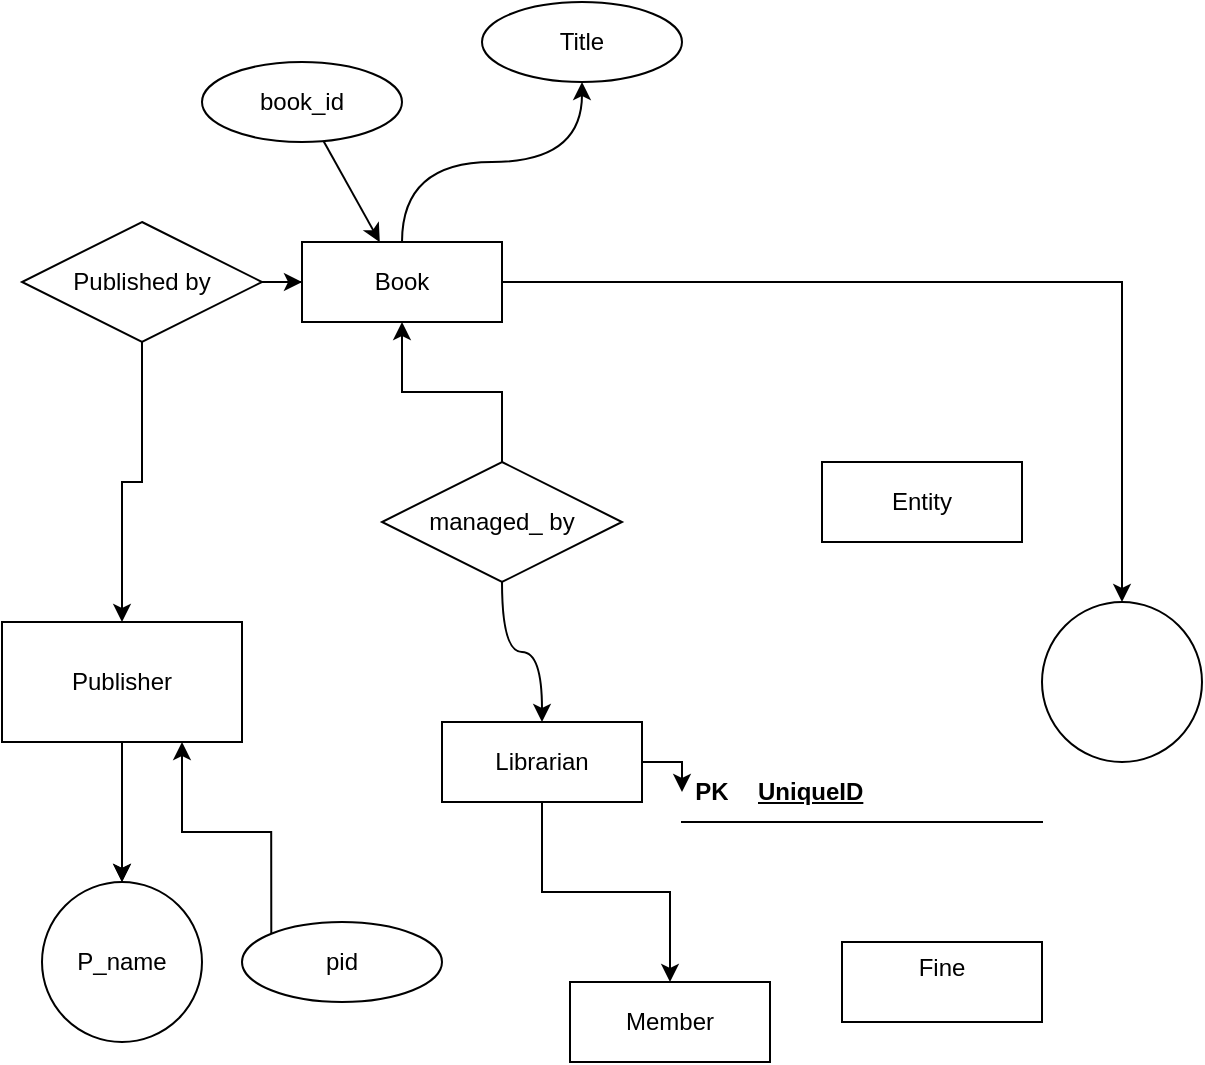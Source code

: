 <mxfile version="26.0.10">
  <diagram name="Page-1" id="YXp1oJwWRMi4c3kVjSs1">
    <mxGraphModel dx="1050" dy="1731" grid="1" gridSize="10" guides="1" tooltips="1" connect="1" arrows="1" fold="1" page="1" pageScale="1" pageWidth="827" pageHeight="1169" math="0" shadow="0">
      <root>
        <mxCell id="0" />
        <mxCell id="1" parent="0" />
        <mxCell id="Z83AcEnTEmYaqXhDOcuW-1" value="Entity" style="whiteSpace=wrap;html=1;align=center;" vertex="1" parent="1">
          <mxGeometry x="440" y="220" width="100" height="40" as="geometry" />
        </mxCell>
        <mxCell id="Z83AcEnTEmYaqXhDOcuW-9" value="" style="edgeStyle=orthogonalEdgeStyle;rounded=0;orthogonalLoop=1;jettySize=auto;html=1;" edge="1" parent="1" source="Z83AcEnTEmYaqXhDOcuW-2" target="Z83AcEnTEmYaqXhDOcuW-8">
          <mxGeometry relative="1" as="geometry" />
        </mxCell>
        <mxCell id="Z83AcEnTEmYaqXhDOcuW-11" value="" style="edgeStyle=orthogonalEdgeStyle;rounded=0;orthogonalLoop=1;jettySize=auto;html=1;exitX=0.5;exitY=1;exitDx=0;exitDy=0;" edge="1" parent="1" source="Z83AcEnTEmYaqXhDOcuW-4" target="Z83AcEnTEmYaqXhDOcuW-3">
          <mxGeometry relative="1" as="geometry" />
        </mxCell>
        <mxCell id="Z83AcEnTEmYaqXhDOcuW-20" value="" style="edgeStyle=orthogonalEdgeStyle;rounded=0;orthogonalLoop=1;jettySize=auto;html=1;curved=1;" edge="1" parent="1" source="Z83AcEnTEmYaqXhDOcuW-2" target="Z83AcEnTEmYaqXhDOcuW-13">
          <mxGeometry relative="1" as="geometry" />
        </mxCell>
        <object label="Book" id="Z83AcEnTEmYaqXhDOcuW-2">
          <mxCell style="whiteSpace=wrap;html=1;align=center;" vertex="1" parent="1">
            <mxGeometry x="180" y="110" width="100" height="40" as="geometry" />
          </mxCell>
        </object>
        <mxCell id="Z83AcEnTEmYaqXhDOcuW-3" value="Member" style="whiteSpace=wrap;html=1;align=center;" vertex="1" parent="1">
          <mxGeometry x="314" y="480" width="100" height="40" as="geometry" />
        </mxCell>
        <mxCell id="Z83AcEnTEmYaqXhDOcuW-38" value="" style="edgeStyle=orthogonalEdgeStyle;rounded=0;orthogonalLoop=1;jettySize=auto;html=1;" edge="1" parent="1" source="Z83AcEnTEmYaqXhDOcuW-4" target="Z83AcEnTEmYaqXhDOcuW-40">
          <mxGeometry relative="1" as="geometry">
            <mxPoint x="370" y="370" as="targetPoint" />
          </mxGeometry>
        </mxCell>
        <mxCell id="Z83AcEnTEmYaqXhDOcuW-4" value="Librarian" style="whiteSpace=wrap;html=1;align=center;" vertex="1" parent="1">
          <mxGeometry x="250" y="350" width="100" height="40" as="geometry" />
        </mxCell>
        <mxCell id="Z83AcEnTEmYaqXhDOcuW-5" value="Fine&lt;div&gt;&lt;br&gt;&lt;/div&gt;" style="whiteSpace=wrap;html=1;align=center;" vertex="1" parent="1">
          <mxGeometry x="450" y="460" width="100" height="40" as="geometry" />
        </mxCell>
        <mxCell id="Z83AcEnTEmYaqXhDOcuW-8" value="" style="ellipse;whiteSpace=wrap;html=1;" vertex="1" parent="1">
          <mxGeometry x="550" y="290" width="80" height="80" as="geometry" />
        </mxCell>
        <mxCell id="Z83AcEnTEmYaqXhDOcuW-12" value="" style="rounded=0;orthogonalLoop=1;jettySize=auto;html=1;" edge="1" parent="1" source="Z83AcEnTEmYaqXhDOcuW-10" target="Z83AcEnTEmYaqXhDOcuW-2">
          <mxGeometry relative="1" as="geometry" />
        </mxCell>
        <mxCell id="Z83AcEnTEmYaqXhDOcuW-10" value="book_id" style="ellipse;whiteSpace=wrap;html=1;align=center;" vertex="1" parent="1">
          <mxGeometry x="130" y="20" width="100" height="40" as="geometry" />
        </mxCell>
        <mxCell id="Z83AcEnTEmYaqXhDOcuW-13" value="Title" style="ellipse;whiteSpace=wrap;html=1;align=center;" vertex="1" parent="1">
          <mxGeometry x="270" y="-10" width="100" height="40" as="geometry" />
        </mxCell>
        <mxCell id="Z83AcEnTEmYaqXhDOcuW-23" value="" style="edgeStyle=orthogonalEdgeStyle;rounded=0;orthogonalLoop=1;jettySize=auto;html=1;" edge="1" parent="1" source="Z83AcEnTEmYaqXhDOcuW-21" target="Z83AcEnTEmYaqXhDOcuW-22">
          <mxGeometry relative="1" as="geometry" />
        </mxCell>
        <mxCell id="Z83AcEnTEmYaqXhDOcuW-33" style="edgeStyle=orthogonalEdgeStyle;rounded=0;orthogonalLoop=1;jettySize=auto;html=1;exitX=1;exitY=0.5;exitDx=0;exitDy=0;" edge="1" parent="1" source="Z83AcEnTEmYaqXhDOcuW-21" target="Z83AcEnTEmYaqXhDOcuW-2">
          <mxGeometry relative="1" as="geometry" />
        </mxCell>
        <mxCell id="Z83AcEnTEmYaqXhDOcuW-21" value="Published by" style="shape=rhombus;perimeter=rhombusPerimeter;whiteSpace=wrap;html=1;align=center;" vertex="1" parent="1">
          <mxGeometry x="40" y="100" width="120" height="60" as="geometry" />
        </mxCell>
        <mxCell id="Z83AcEnTEmYaqXhDOcuW-25" value="" style="edgeStyle=orthogonalEdgeStyle;rounded=0;orthogonalLoop=1;jettySize=auto;html=1;" edge="1" parent="1" source="Z83AcEnTEmYaqXhDOcuW-22" target="Z83AcEnTEmYaqXhDOcuW-24">
          <mxGeometry relative="1" as="geometry" />
        </mxCell>
        <mxCell id="Z83AcEnTEmYaqXhDOcuW-27" value="" style="edgeStyle=orthogonalEdgeStyle;rounded=0;orthogonalLoop=1;jettySize=auto;html=1;" edge="1" parent="1" source="Z83AcEnTEmYaqXhDOcuW-22" target="Z83AcEnTEmYaqXhDOcuW-24">
          <mxGeometry relative="1" as="geometry" />
        </mxCell>
        <mxCell id="Z83AcEnTEmYaqXhDOcuW-22" value="Publisher" style="whiteSpace=wrap;html=1;" vertex="1" parent="1">
          <mxGeometry x="30" y="300" width="120" height="60" as="geometry" />
        </mxCell>
        <mxCell id="Z83AcEnTEmYaqXhDOcuW-24" value="P_name" style="ellipse;whiteSpace=wrap;html=1;" vertex="1" parent="1">
          <mxGeometry x="50" y="430" width="80" height="80" as="geometry" />
        </mxCell>
        <mxCell id="Z83AcEnTEmYaqXhDOcuW-28" style="edgeStyle=orthogonalEdgeStyle;rounded=0;orthogonalLoop=1;jettySize=auto;html=1;exitX=0.5;exitY=1;exitDx=0;exitDy=0;" edge="1" parent="1" source="Z83AcEnTEmYaqXhDOcuW-24" target="Z83AcEnTEmYaqXhDOcuW-24">
          <mxGeometry relative="1" as="geometry" />
        </mxCell>
        <mxCell id="Z83AcEnTEmYaqXhDOcuW-32" style="edgeStyle=orthogonalEdgeStyle;rounded=0;orthogonalLoop=1;jettySize=auto;html=1;exitX=0;exitY=0;exitDx=0;exitDy=0;entryX=0.75;entryY=1;entryDx=0;entryDy=0;" edge="1" parent="1" source="Z83AcEnTEmYaqXhDOcuW-31" target="Z83AcEnTEmYaqXhDOcuW-22">
          <mxGeometry relative="1" as="geometry" />
        </mxCell>
        <mxCell id="Z83AcEnTEmYaqXhDOcuW-31" value="pid" style="ellipse;whiteSpace=wrap;html=1;align=center;" vertex="1" parent="1">
          <mxGeometry x="150" y="450" width="100" height="40" as="geometry" />
        </mxCell>
        <mxCell id="Z83AcEnTEmYaqXhDOcuW-35" style="edgeStyle=orthogonalEdgeStyle;rounded=0;orthogonalLoop=1;jettySize=auto;html=1;exitX=0.5;exitY=0;exitDx=0;exitDy=0;entryX=0.5;entryY=1;entryDx=0;entryDy=0;" edge="1" parent="1" source="Z83AcEnTEmYaqXhDOcuW-34" target="Z83AcEnTEmYaqXhDOcuW-2">
          <mxGeometry relative="1" as="geometry" />
        </mxCell>
        <mxCell id="Z83AcEnTEmYaqXhDOcuW-36" style="rounded=0;orthogonalLoop=1;jettySize=auto;html=1;exitX=0.5;exitY=1;exitDx=0;exitDy=0;edgeStyle=orthogonalEdgeStyle;curved=1;" edge="1" parent="1" source="Z83AcEnTEmYaqXhDOcuW-34" target="Z83AcEnTEmYaqXhDOcuW-4">
          <mxGeometry relative="1" as="geometry" />
        </mxCell>
        <mxCell id="Z83AcEnTEmYaqXhDOcuW-34" value="managed_ by" style="shape=rhombus;perimeter=rhombusPerimeter;whiteSpace=wrap;html=1;align=center;" vertex="1" parent="1">
          <mxGeometry x="220" y="220" width="120" height="60" as="geometry" />
        </mxCell>
        <mxCell id="Z83AcEnTEmYaqXhDOcuW-39" value="" style="shape=table;startSize=0;container=1;collapsible=1;childLayout=tableLayout;fixedRows=1;rowLines=0;fontStyle=0;align=center;resizeLast=1;strokeColor=none;fillColor=none;collapsible=0;" vertex="1" parent="1">
          <mxGeometry x="370" y="370" width="180" height="30" as="geometry" />
        </mxCell>
        <mxCell id="Z83AcEnTEmYaqXhDOcuW-40" value="" style="shape=tableRow;horizontal=0;startSize=0;swimlaneHead=0;swimlaneBody=0;fillColor=none;collapsible=0;dropTarget=0;points=[[0,0.5],[1,0.5]];portConstraint=eastwest;top=0;left=0;right=0;bottom=1;" vertex="1" parent="Z83AcEnTEmYaqXhDOcuW-39">
          <mxGeometry width="180" height="30" as="geometry" />
        </mxCell>
        <mxCell id="Z83AcEnTEmYaqXhDOcuW-41" value="PK" style="shape=partialRectangle;connectable=0;fillColor=none;top=0;left=0;bottom=0;right=0;fontStyle=1;overflow=hidden;whiteSpace=wrap;html=1;" vertex="1" parent="Z83AcEnTEmYaqXhDOcuW-40">
          <mxGeometry width="30" height="30" as="geometry">
            <mxRectangle width="30" height="30" as="alternateBounds" />
          </mxGeometry>
        </mxCell>
        <mxCell id="Z83AcEnTEmYaqXhDOcuW-42" value="UniqueID" style="shape=partialRectangle;connectable=0;fillColor=none;top=0;left=0;bottom=0;right=0;align=left;spacingLeft=6;fontStyle=5;overflow=hidden;whiteSpace=wrap;html=1;" vertex="1" parent="Z83AcEnTEmYaqXhDOcuW-40">
          <mxGeometry x="30" width="150" height="30" as="geometry">
            <mxRectangle width="150" height="30" as="alternateBounds" />
          </mxGeometry>
        </mxCell>
      </root>
    </mxGraphModel>
  </diagram>
</mxfile>
